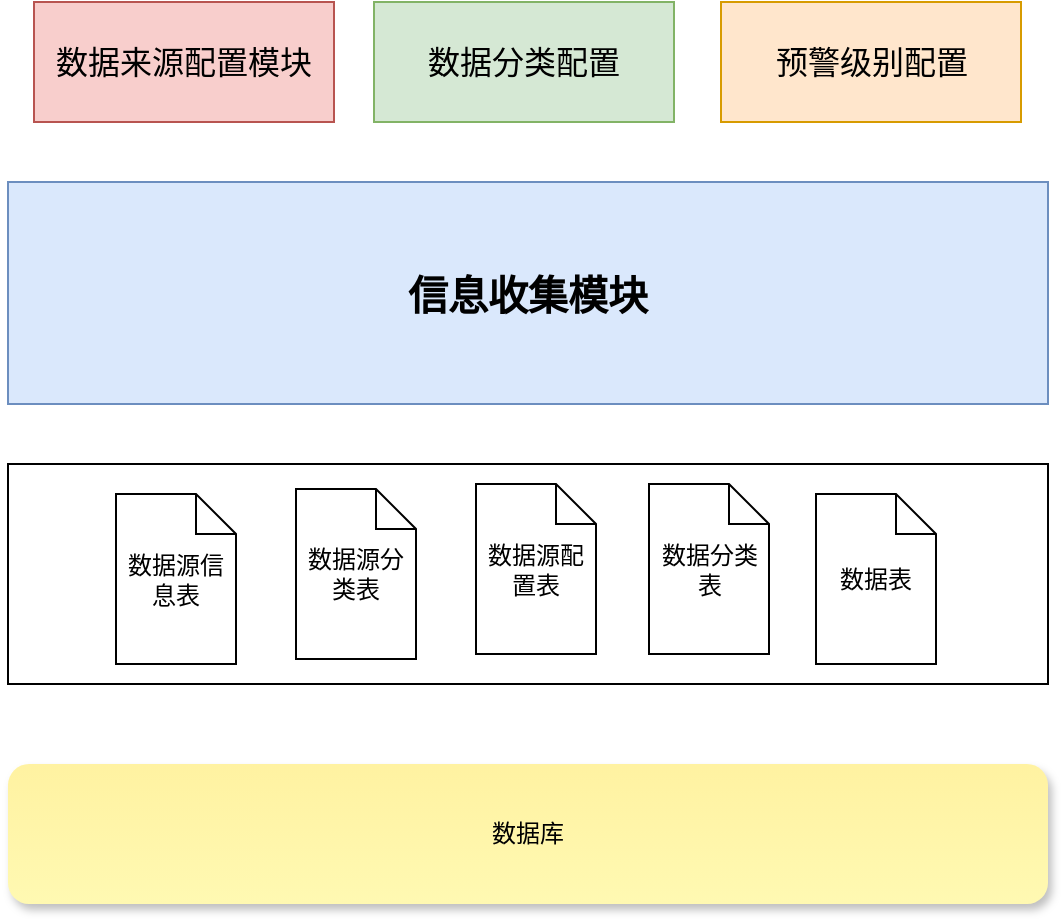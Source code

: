 <mxfile version="21.6.6" type="github">
  <diagram name="第 1 页" id="w53rVpv-0Bljx8trRUmC">
    <mxGraphModel dx="1434" dy="768" grid="1" gridSize="10" guides="1" tooltips="1" connect="1" arrows="1" fold="1" page="1" pageScale="1" pageWidth="827" pageHeight="1169" math="0" shadow="0">
      <root>
        <mxCell id="0" />
        <mxCell id="1" parent="0" />
        <mxCell id="UmqbzG80Im-ruK181eQt-31" value="信息收集模块" style="rounded=0;whiteSpace=wrap;html=1;fontFamily=宋体;fontSize=20;fillColor=#dae8fc;strokeColor=#6c8ebf;fontStyle=1" vertex="1" parent="1">
          <mxGeometry x="160" y="449" width="520" height="111" as="geometry" />
        </mxCell>
        <mxCell id="UmqbzG80Im-ruK181eQt-34" value="数据来源配置模块" style="rounded=0;whiteSpace=wrap;html=1;fontFamily=宋体;fontSize=16;fillColor=#f8cecc;strokeColor=#b85450;" vertex="1" parent="1">
          <mxGeometry x="173" y="359" width="150" height="60" as="geometry" />
        </mxCell>
        <mxCell id="UmqbzG80Im-ruK181eQt-35" value="数据分类配置" style="rounded=0;whiteSpace=wrap;html=1;fontFamily=宋体;fontSize=16;fillColor=#d5e8d4;strokeColor=#82b366;" vertex="1" parent="1">
          <mxGeometry x="343" y="359" width="150" height="60" as="geometry" />
        </mxCell>
        <mxCell id="UmqbzG80Im-ruK181eQt-36" value="预警级别配置" style="rounded=0;whiteSpace=wrap;html=1;fontFamily=宋体;fontSize=16;fillColor=#ffe6cc;strokeColor=#d79b00;" vertex="1" parent="1">
          <mxGeometry x="516.5" y="359" width="150" height="60" as="geometry" />
        </mxCell>
        <mxCell id="UmqbzG80Im-ruK181eQt-37" value="" style="rounded=0;whiteSpace=wrap;html=1;fontFamily=宋体;" vertex="1" parent="1">
          <mxGeometry x="160" y="590" width="520" height="110" as="geometry" />
        </mxCell>
        <mxCell id="UmqbzG80Im-ruK181eQt-41" value="数据源信息表" style="shape=note;size=20;whiteSpace=wrap;html=1;fontFamily=宋体;fontSize=12;" vertex="1" parent="1">
          <mxGeometry x="214" y="605" width="60" height="85" as="geometry" />
        </mxCell>
        <mxCell id="UmqbzG80Im-ruK181eQt-42" value="数据源分类表" style="shape=note;size=20;whiteSpace=wrap;html=1;fontFamily=宋体;fontSize=12;" vertex="1" parent="1">
          <mxGeometry x="304" y="602.5" width="60" height="85" as="geometry" />
        </mxCell>
        <mxCell id="UmqbzG80Im-ruK181eQt-43" value="数据源配置表" style="shape=note;size=20;whiteSpace=wrap;html=1;fontFamily=宋体;fontSize=12;" vertex="1" parent="1">
          <mxGeometry x="394" y="600" width="60" height="85" as="geometry" />
        </mxCell>
        <mxCell id="UmqbzG80Im-ruK181eQt-44" value="数据分类表" style="shape=note;size=20;whiteSpace=wrap;html=1;fontFamily=宋体;fontSize=12;" vertex="1" parent="1">
          <mxGeometry x="480.5" y="600" width="60" height="85" as="geometry" />
        </mxCell>
        <mxCell id="UmqbzG80Im-ruK181eQt-45" value="数据表" style="shape=note;size=20;whiteSpace=wrap;html=1;fontFamily=宋体;fontSize=12;" vertex="1" parent="1">
          <mxGeometry x="564" y="605" width="60" height="85" as="geometry" />
        </mxCell>
        <mxCell id="UmqbzG80Im-ruK181eQt-47" value="数据库" style="rounded=1;whiteSpace=wrap;html=1;fillColor=#FFF9B2;strokeColor=none;fontColor=#000000;fillStyle=solid;gradientDirection=north;gradientColor=#FFF2A1;shadow=1;" vertex="1" parent="1">
          <mxGeometry x="160" y="740" width="520" height="70" as="geometry" />
        </mxCell>
      </root>
    </mxGraphModel>
  </diagram>
</mxfile>
